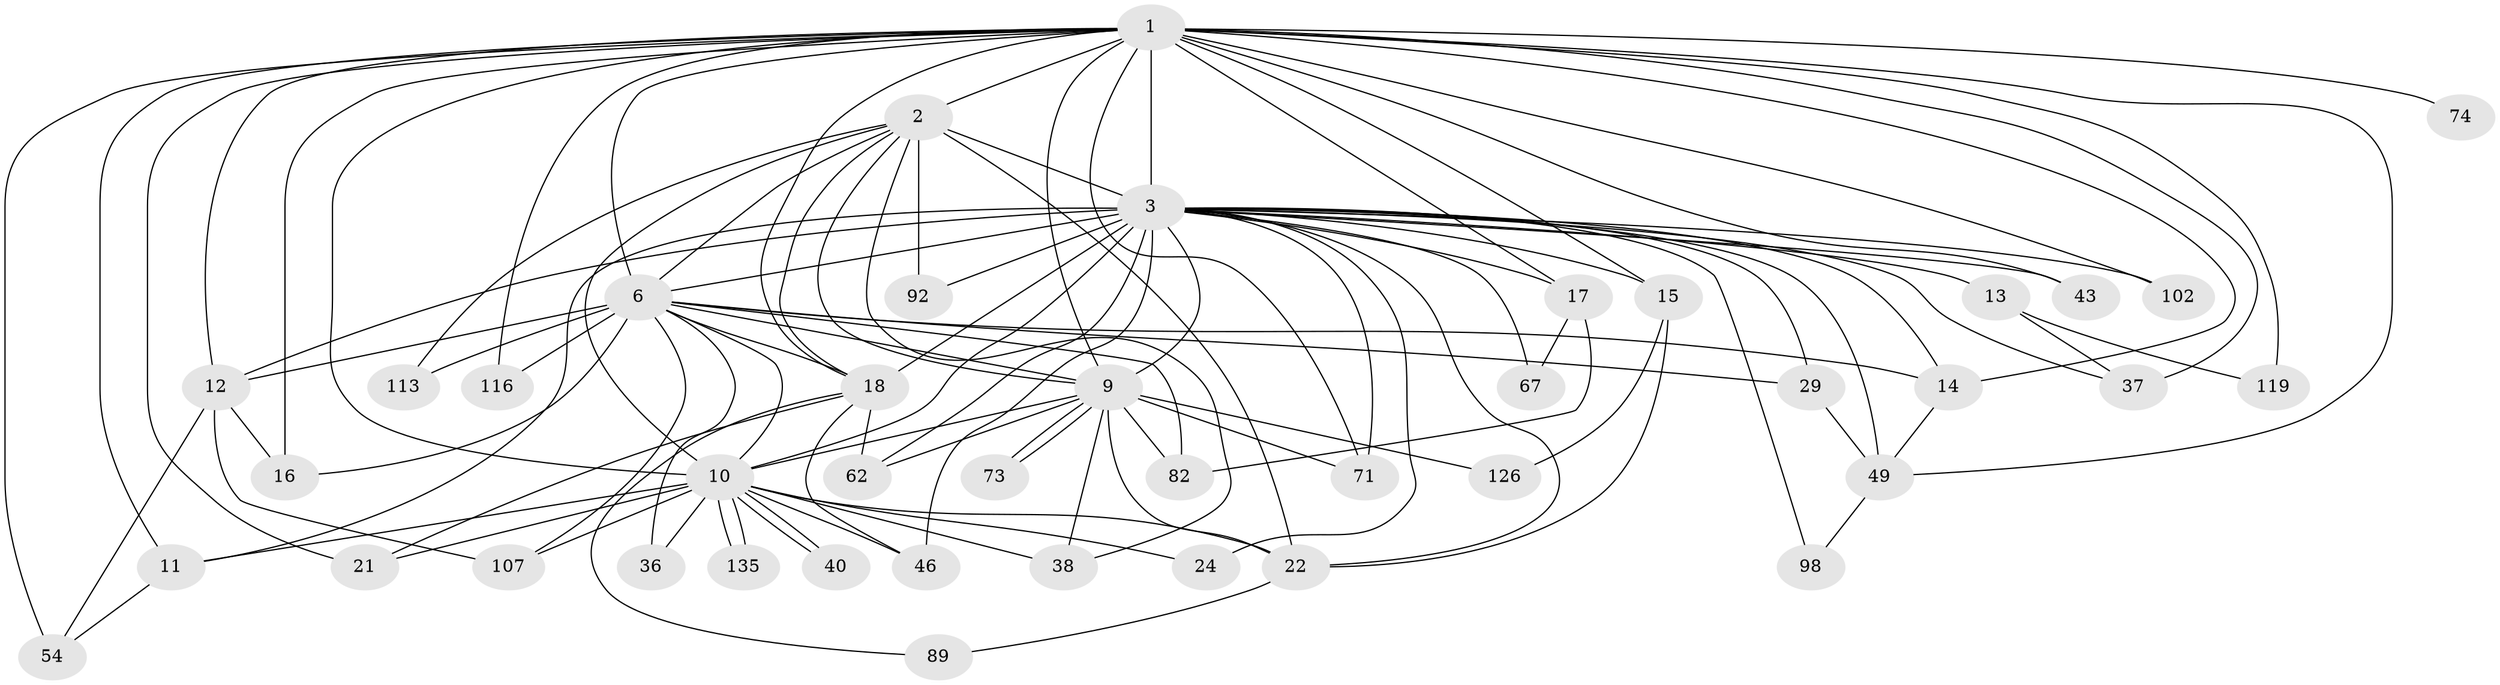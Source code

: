 // original degree distribution, {27: 0.007042253521126761, 15: 0.007042253521126761, 30: 0.007042253521126761, 21: 0.014084507042253521, 12: 0.014084507042253521, 24: 0.007042253521126761, 33: 0.007042253521126761, 25: 0.007042253521126761, 31: 0.007042253521126761, 4: 0.09859154929577464, 5: 0.014084507042253521, 3: 0.2323943661971831, 8: 0.02112676056338028, 9: 0.007042253521126761, 7: 0.007042253521126761, 2: 0.528169014084507, 6: 0.014084507042253521}
// Generated by graph-tools (version 1.1) at 2025/17/03/04/25 18:17:52]
// undirected, 42 vertices, 105 edges
graph export_dot {
graph [start="1"]
  node [color=gray90,style=filled];
  1 [super="+5+7"];
  2 [super="+95+53"];
  3 [super="+33+114+132+61+20+4+19"];
  6;
  9;
  10 [super="+127"];
  11;
  12 [super="+39+56+42+78+68"];
  13;
  14 [super="+45"];
  15 [super="+60"];
  16;
  17;
  18 [super="+31"];
  21 [super="+104"];
  22 [super="+101+88+90"];
  24 [super="+25"];
  29 [super="+63"];
  36;
  37 [super="+131+93"];
  38;
  40;
  43 [super="+118+120"];
  46 [super="+142+106"];
  49;
  54;
  62 [super="+123"];
  67;
  71 [super="+87"];
  73;
  74;
  82 [super="+121"];
  89;
  92;
  98;
  102;
  107 [super="+111"];
  113;
  116;
  119;
  126;
  135;
  1 -- 2 [weight=5];
  1 -- 3 [weight=26];
  1 -- 6 [weight=5];
  1 -- 9 [weight=3];
  1 -- 10 [weight=7];
  1 -- 17;
  1 -- 37 [weight=2];
  1 -- 43 [weight=2];
  1 -- 71;
  1 -- 74 [weight=2];
  1 -- 116;
  1 -- 119;
  1 -- 12 [weight=4];
  1 -- 11;
  1 -- 14 [weight=2];
  1 -- 15;
  1 -- 16;
  1 -- 18;
  1 -- 21 [weight=2];
  1 -- 102;
  1 -- 49;
  1 -- 54;
  2 -- 3 [weight=3];
  2 -- 6;
  2 -- 9;
  2 -- 10;
  2 -- 18;
  2 -- 22;
  2 -- 92;
  2 -- 113;
  2 -- 38;
  3 -- 6 [weight=5];
  3 -- 9 [weight=5];
  3 -- 10 [weight=7];
  3 -- 11;
  3 -- 13 [weight=3];
  3 -- 15 [weight=5];
  3 -- 17 [weight=2];
  3 -- 43 [weight=2];
  3 -- 46 [weight=2];
  3 -- 62 [weight=2];
  3 -- 67;
  3 -- 71;
  3 -- 12 [weight=5];
  3 -- 22;
  3 -- 37;
  3 -- 49 [weight=4];
  3 -- 14;
  3 -- 18 [weight=2];
  3 -- 24 [weight=3];
  3 -- 92;
  3 -- 29 [weight=2];
  3 -- 98;
  3 -- 102;
  6 -- 9;
  6 -- 10;
  6 -- 12;
  6 -- 14 [weight=2];
  6 -- 16;
  6 -- 29;
  6 -- 36;
  6 -- 82;
  6 -- 107;
  6 -- 113;
  6 -- 116;
  6 -- 18;
  9 -- 10 [weight=2];
  9 -- 22 [weight=2];
  9 -- 38;
  9 -- 73;
  9 -- 73;
  9 -- 82;
  9 -- 126;
  9 -- 71;
  9 -- 62;
  10 -- 11;
  10 -- 21;
  10 -- 24;
  10 -- 36;
  10 -- 38;
  10 -- 40;
  10 -- 40;
  10 -- 107;
  10 -- 135;
  10 -- 135;
  10 -- 46;
  10 -- 22;
  11 -- 54;
  12 -- 16;
  12 -- 107;
  12 -- 54;
  13 -- 119;
  13 -- 37;
  14 -- 49;
  15 -- 126;
  15 -- 22;
  17 -- 67;
  17 -- 82;
  18 -- 46;
  18 -- 21;
  18 -- 89;
  18 -- 62;
  22 -- 89;
  29 -- 49;
  49 -- 98;
}

